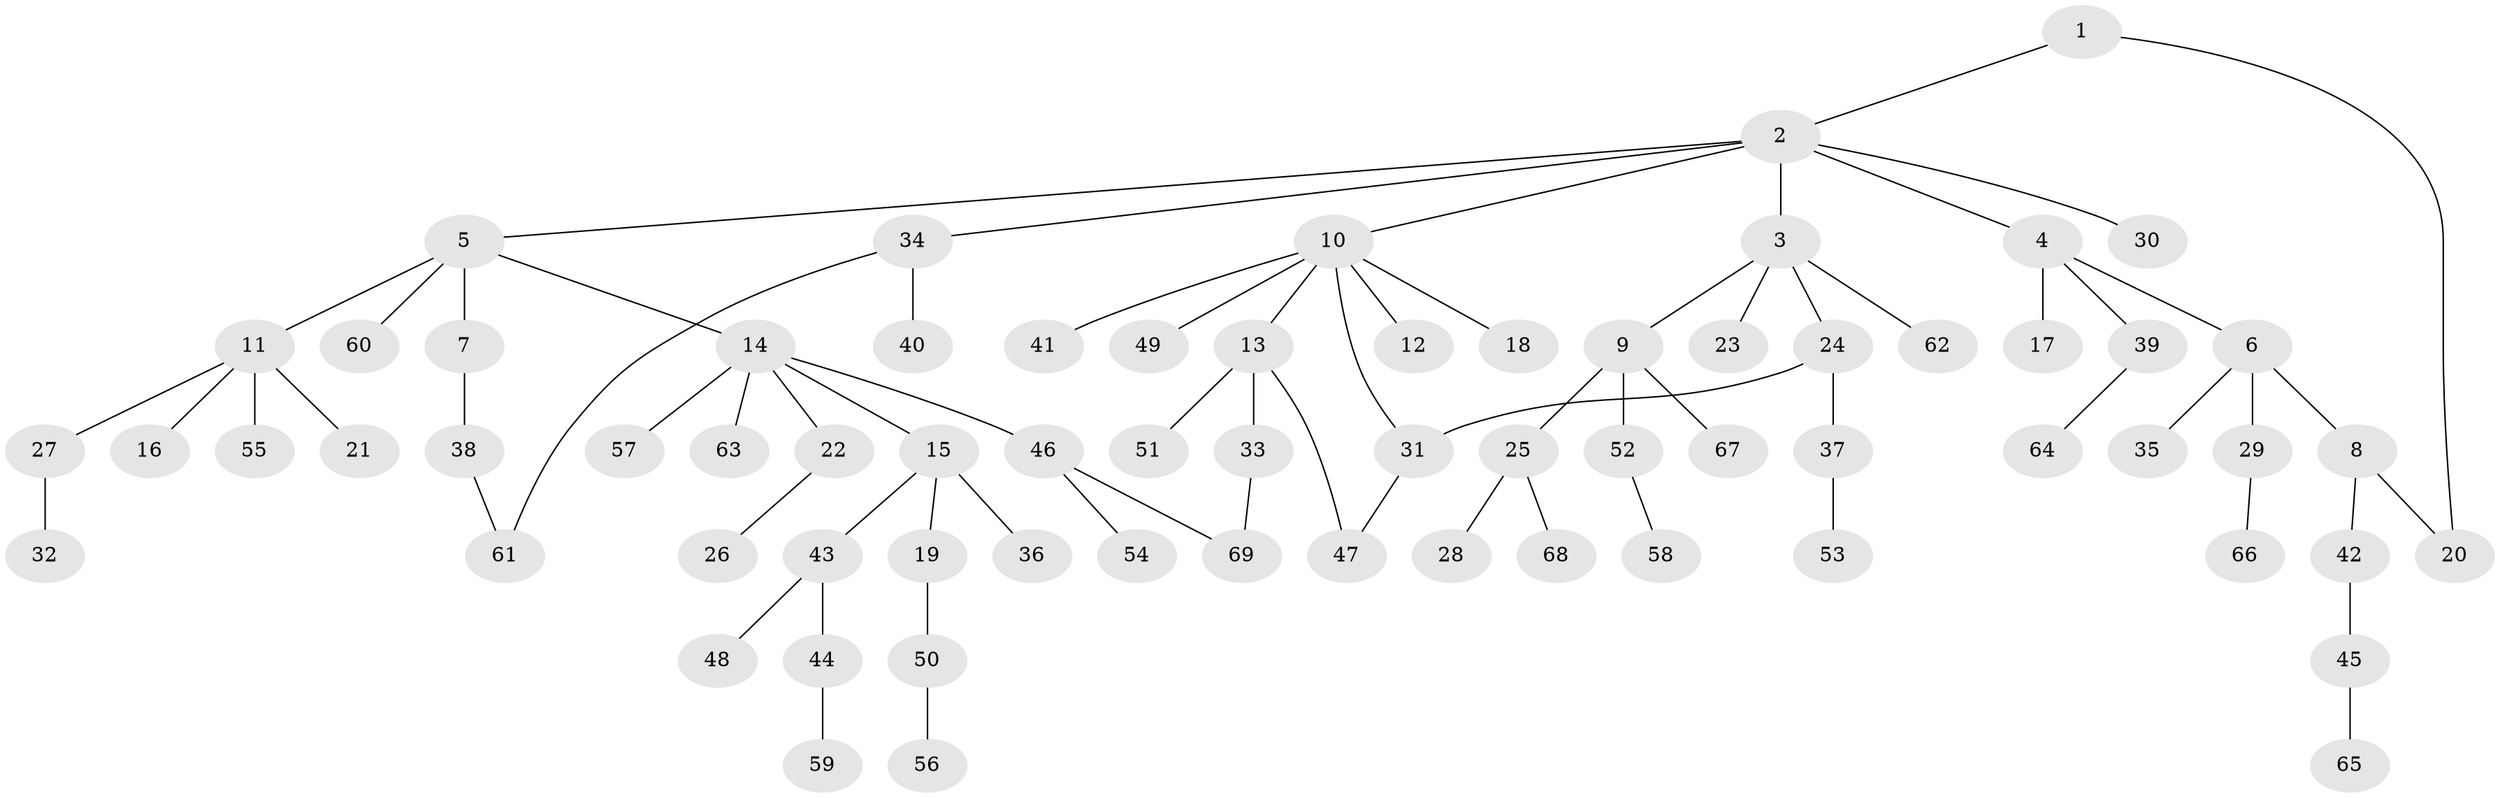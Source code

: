 // Generated by graph-tools (version 1.1) at 2025/49/03/09/25 03:49:16]
// undirected, 69 vertices, 73 edges
graph export_dot {
graph [start="1"]
  node [color=gray90,style=filled];
  1;
  2;
  3;
  4;
  5;
  6;
  7;
  8;
  9;
  10;
  11;
  12;
  13;
  14;
  15;
  16;
  17;
  18;
  19;
  20;
  21;
  22;
  23;
  24;
  25;
  26;
  27;
  28;
  29;
  30;
  31;
  32;
  33;
  34;
  35;
  36;
  37;
  38;
  39;
  40;
  41;
  42;
  43;
  44;
  45;
  46;
  47;
  48;
  49;
  50;
  51;
  52;
  53;
  54;
  55;
  56;
  57;
  58;
  59;
  60;
  61;
  62;
  63;
  64;
  65;
  66;
  67;
  68;
  69;
  1 -- 2;
  1 -- 20;
  2 -- 3;
  2 -- 4;
  2 -- 5;
  2 -- 10;
  2 -- 30;
  2 -- 34;
  3 -- 9;
  3 -- 23;
  3 -- 24;
  3 -- 62;
  4 -- 6;
  4 -- 17;
  4 -- 39;
  5 -- 7;
  5 -- 11;
  5 -- 14;
  5 -- 60;
  6 -- 8;
  6 -- 29;
  6 -- 35;
  7 -- 38;
  8 -- 20;
  8 -- 42;
  9 -- 25;
  9 -- 52;
  9 -- 67;
  10 -- 12;
  10 -- 13;
  10 -- 18;
  10 -- 31;
  10 -- 41;
  10 -- 49;
  11 -- 16;
  11 -- 21;
  11 -- 27;
  11 -- 55;
  13 -- 33;
  13 -- 47;
  13 -- 51;
  14 -- 15;
  14 -- 22;
  14 -- 46;
  14 -- 57;
  14 -- 63;
  15 -- 19;
  15 -- 36;
  15 -- 43;
  19 -- 50;
  22 -- 26;
  24 -- 37;
  24 -- 31;
  25 -- 28;
  25 -- 68;
  27 -- 32;
  29 -- 66;
  31 -- 47;
  33 -- 69;
  34 -- 40;
  34 -- 61;
  37 -- 53;
  38 -- 61;
  39 -- 64;
  42 -- 45;
  43 -- 44;
  43 -- 48;
  44 -- 59;
  45 -- 65;
  46 -- 54;
  46 -- 69;
  50 -- 56;
  52 -- 58;
}
